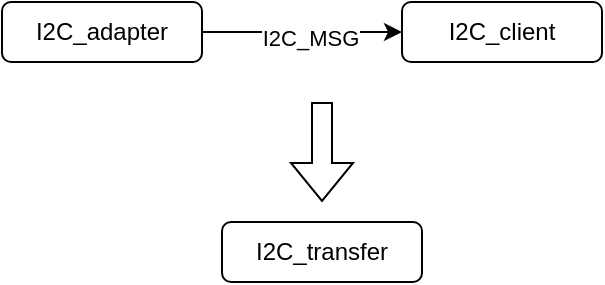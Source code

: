 <mxfile version="21.7.5" type="device">
  <diagram name="第 1 页" id="y2ckff4_9qbgdae-05k6">
    <mxGraphModel dx="537" dy="627" grid="1" gridSize="10" guides="1" tooltips="1" connect="1" arrows="1" fold="1" page="1" pageScale="1" pageWidth="827" pageHeight="1169" math="0" shadow="0">
      <root>
        <mxCell id="0" />
        <mxCell id="1" parent="0" />
        <mxCell id="OZCFjlPXzaB5vC-KieBd-2" value="I2C_adapter" style="rounded=1;whiteSpace=wrap;html=1;" vertex="1" parent="1">
          <mxGeometry x="70" y="410" width="100" height="30" as="geometry" />
        </mxCell>
        <mxCell id="OZCFjlPXzaB5vC-KieBd-3" value="I2C_client" style="rounded=1;whiteSpace=wrap;html=1;" vertex="1" parent="1">
          <mxGeometry x="270" y="410" width="100" height="30" as="geometry" />
        </mxCell>
        <mxCell id="OZCFjlPXzaB5vC-KieBd-4" value="" style="endArrow=classic;html=1;rounded=0;exitX=1;exitY=0.5;exitDx=0;exitDy=0;entryX=0;entryY=0.5;entryDx=0;entryDy=0;exitPerimeter=0;" edge="1" parent="1" source="OZCFjlPXzaB5vC-KieBd-2" target="OZCFjlPXzaB5vC-KieBd-3">
          <mxGeometry width="50" height="50" relative="1" as="geometry">
            <mxPoint x="260" y="490" as="sourcePoint" />
            <mxPoint x="310" y="440" as="targetPoint" />
          </mxGeometry>
        </mxCell>
        <mxCell id="OZCFjlPXzaB5vC-KieBd-5" value="I2C_MSG" style="edgeLabel;html=1;align=center;verticalAlign=middle;resizable=0;points=[];" vertex="1" connectable="0" parent="OZCFjlPXzaB5vC-KieBd-4">
          <mxGeometry x="0.08" y="-3" relative="1" as="geometry">
            <mxPoint as="offset" />
          </mxGeometry>
        </mxCell>
        <mxCell id="OZCFjlPXzaB5vC-KieBd-6" value="" style="shape=flexArrow;endArrow=classic;html=1;rounded=0;" edge="1" parent="1">
          <mxGeometry width="50" height="50" relative="1" as="geometry">
            <mxPoint x="230" y="460" as="sourcePoint" />
            <mxPoint x="230" y="510" as="targetPoint" />
          </mxGeometry>
        </mxCell>
        <mxCell id="OZCFjlPXzaB5vC-KieBd-7" value="I2C_transfer" style="rounded=1;whiteSpace=wrap;html=1;" vertex="1" parent="1">
          <mxGeometry x="180" y="520" width="100" height="30" as="geometry" />
        </mxCell>
      </root>
    </mxGraphModel>
  </diagram>
</mxfile>
